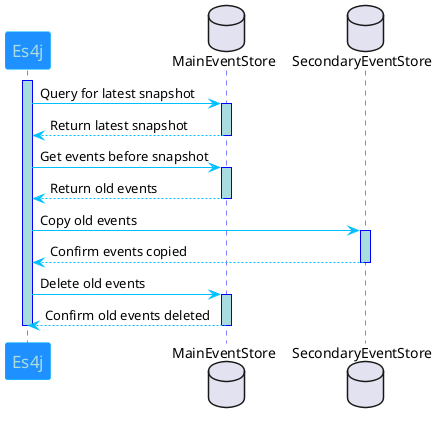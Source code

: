 @startuml
skinparam sequence {
    ArrowColor DeepSkyBlue
    ActorBorderColor DeepSkyBlue
    LifeLineBorderColor blue
    LifeLineBackgroundColor #A9DCDF
    ParticipantBorderColor DeepSkyBlue
    ParticipantBackgroundColor DodgerBlue
    ParticipantFontName Impact
    ParticipantFontSize 17
    ParticipantFontColor #A9DCDF
    ActorBackgroundColor aqua
    ActorFontColor DeepSkyBlue
    ActorFontSize 17
    ActorFontName Aapex
}
participant JournalCompressor as "Es4j"
database MainEventStore
database SecondaryEventStore

activate JournalCompressor
JournalCompressor -> MainEventStore: Query for latest snapshot
activate MainEventStore
MainEventStore --> JournalCompressor: Return latest snapshot
deactivate MainEventStore

JournalCompressor -> MainEventStore: Get events before snapshot
activate MainEventStore
MainEventStore --> JournalCompressor: Return old events
deactivate MainEventStore

JournalCompressor -> SecondaryEventStore: Copy old events
activate SecondaryEventStore
SecondaryEventStore --> JournalCompressor: Confirm events copied
deactivate SecondaryEventStore

JournalCompressor -> MainEventStore: Delete old events
activate MainEventStore
MainEventStore --> JournalCompressor: Confirm old events deleted
deactivate MainEventStore

deactivate JournalCompressor

@enduml
